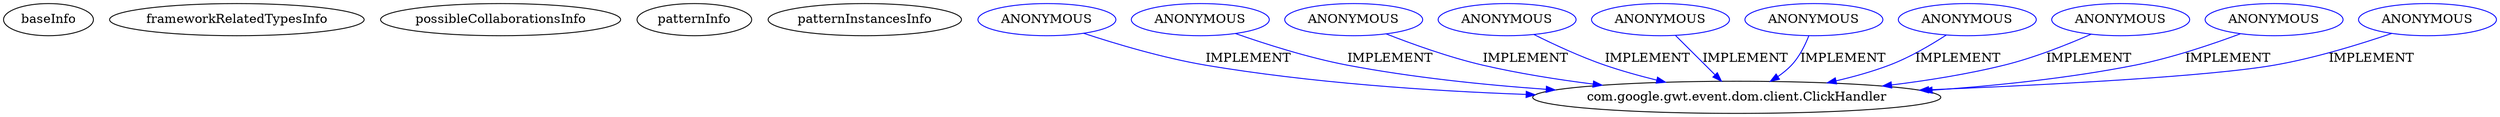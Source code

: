 digraph {
baseInfo[graphId=32,category="pattern",isAnonymous=false,possibleRelation=false]
frameworkRelatedTypesInfo[]
possibleCollaborationsInfo[]
patternInfo[frequency=3.0,patternRootClient=null]
patternInstancesInfo[0="lauflabs-gwt-garmin-api~/lauflabs-gwt-garmin-api/gwt-garmin-api-master/gwt-garmin-showcase/src/main/java/com/garmin/gwt/communicator/testing/client/Showcase.java~Showcase~3605",1="akjava-GWT-Hangouts~/akjava-GWT-Hangouts/GWT-Hangouts-master/apps/easyoverlay/src/com/akjava/gwt/hangout/easyoverlay/client/EasyOverlay.java~EasyOverlay~492",2="luxferrari-AlgebrApp~/luxferrari-AlgebrApp/AlgebrApp-master/AlgebrApp/src/org/luxferrari/algebrapp/client/AlgebrApp.java~AlgebrApp~3667"]
71[label="com.google.gwt.event.dom.client.ClickHandler",vertexType="FRAMEWORK_INTERFACE_TYPE",isFrameworkType=false]
86[label="ANONYMOUS",vertexType="REFERENCE_ANONYMOUS_DECLARATION",isFrameworkType=false,color=blue]
507[label="ANONYMOUS",vertexType="REFERENCE_ANONYMOUS_DECLARATION",isFrameworkType=false,color=blue]
344[label="ANONYMOUS",vertexType="REFERENCE_ANONYMOUS_DECLARATION",isFrameworkType=false,color=blue]
393[label="ANONYMOUS",vertexType="REFERENCE_ANONYMOUS_DECLARATION",isFrameworkType=false,color=blue]
473[label="ANONYMOUS",vertexType="REFERENCE_ANONYMOUS_DECLARATION",isFrameworkType=false,color=blue]
419[label="ANONYMOUS",vertexType="REFERENCE_ANONYMOUS_DECLARATION",isFrameworkType=false,color=blue]
177[label="ANONYMOUS",vertexType="REFERENCE_ANONYMOUS_DECLARATION",isFrameworkType=false,color=blue]
406[label="ANONYMOUS",vertexType="REFERENCE_ANONYMOUS_DECLARATION",isFrameworkType=false,color=blue]
305[label="ANONYMOUS",vertexType="REFERENCE_ANONYMOUS_DECLARATION",isFrameworkType=false,color=blue]
467[label="ANONYMOUS",vertexType="REFERENCE_ANONYMOUS_DECLARATION",isFrameworkType=false,color=blue]
419->71[label="IMPLEMENT",color=blue]
393->71[label="IMPLEMENT",color=blue]
344->71[label="IMPLEMENT",color=blue]
507->71[label="IMPLEMENT",color=blue]
467->71[label="IMPLEMENT",color=blue]
305->71[label="IMPLEMENT",color=blue]
473->71[label="IMPLEMENT",color=blue]
177->71[label="IMPLEMENT",color=blue]
406->71[label="IMPLEMENT",color=blue]
86->71[label="IMPLEMENT",color=blue]
}
